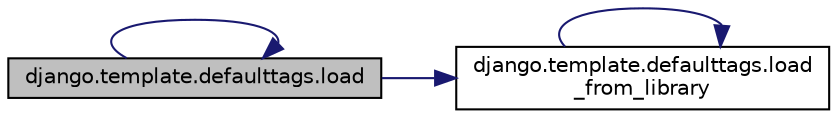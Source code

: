 digraph "django.template.defaulttags.load"
{
 // LATEX_PDF_SIZE
  edge [fontname="Helvetica",fontsize="10",labelfontname="Helvetica",labelfontsize="10"];
  node [fontname="Helvetica",fontsize="10",shape=record];
  rankdir="LR";
  Node1 [label="django.template.defaulttags.load",height=0.2,width=0.4,color="black", fillcolor="grey75", style="filled", fontcolor="black",tooltip=" "];
  Node1 -> Node1 [color="midnightblue",fontsize="10",style="solid",fontname="Helvetica"];
  Node1 -> Node2 [color="midnightblue",fontsize="10",style="solid",fontname="Helvetica"];
  Node2 [label="django.template.defaulttags.load\l_from_library",height=0.2,width=0.4,color="black", fillcolor="white", style="filled",URL="$da/da3/namespacedjango_1_1template_1_1defaulttags.html#a453a41df8ec3afaf2c24fd1d9e5d9a35",tooltip=" "];
  Node2 -> Node2 [color="midnightblue",fontsize="10",style="solid",fontname="Helvetica"];
}
